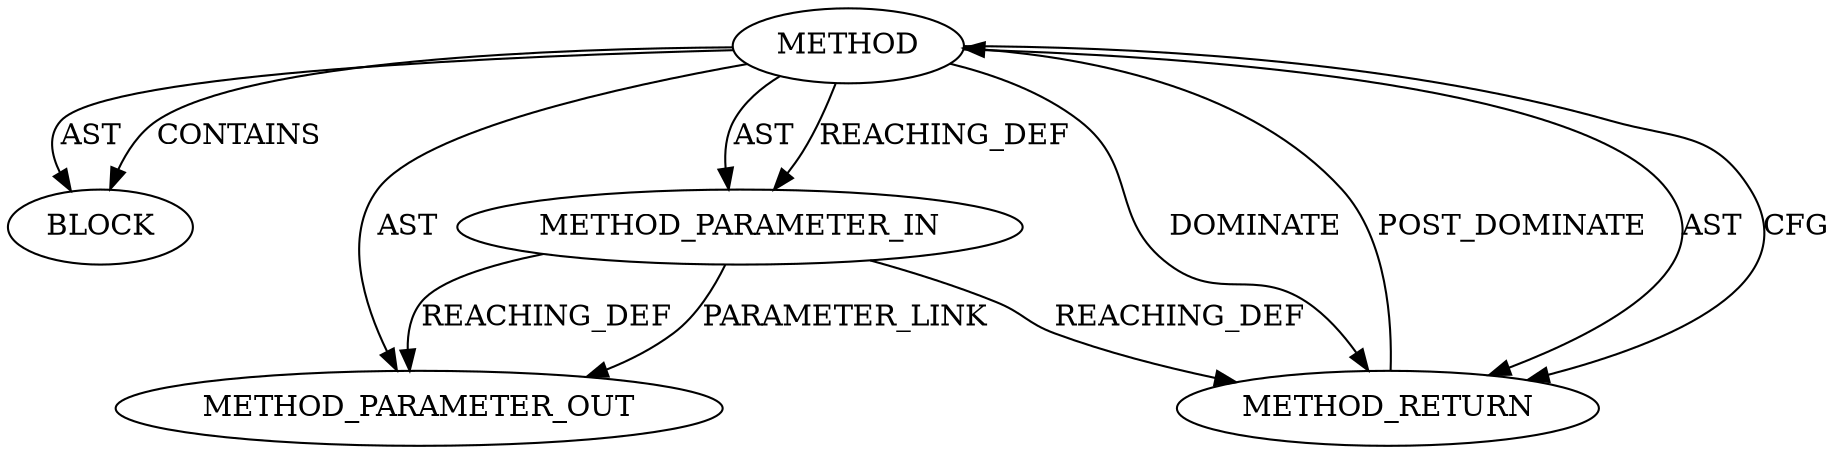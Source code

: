 digraph {
  20301 [label=METHOD AST_PARENT_TYPE="NAMESPACE_BLOCK" AST_PARENT_FULL_NAME="<global>" ORDER=0 CODE="<empty>" FULL_NAME="sk_sleep" IS_EXTERNAL=true FILENAME="<empty>" SIGNATURE="" NAME="sk_sleep"]
  20303 [label=BLOCK ORDER=1 ARGUMENT_INDEX=1 CODE="<empty>" TYPE_FULL_NAME="ANY"]
  20302 [label=METHOD_PARAMETER_IN ORDER=1 CODE="p1" IS_VARIADIC=false TYPE_FULL_NAME="ANY" EVALUATION_STRATEGY="BY_VALUE" INDEX=1 NAME="p1"]
  22128 [label=METHOD_PARAMETER_OUT ORDER=1 CODE="p1" IS_VARIADIC=false TYPE_FULL_NAME="ANY" EVALUATION_STRATEGY="BY_VALUE" INDEX=1 NAME="p1"]
  20304 [label=METHOD_RETURN ORDER=2 CODE="RET" TYPE_FULL_NAME="ANY" EVALUATION_STRATEGY="BY_VALUE"]
  20301 -> 20302 [label=REACHING_DEF VARIABLE=""]
  20302 -> 22128 [label=REACHING_DEF VARIABLE="p1"]
  20302 -> 22128 [label=PARAMETER_LINK ]
  20301 -> 20304 [label=AST ]
  20301 -> 20304 [label=CFG ]
  20301 -> 20303 [label=CONTAINS ]
  20301 -> 20303 [label=AST ]
  20301 -> 20304 [label=DOMINATE ]
  20301 -> 20302 [label=AST ]
  20302 -> 20304 [label=REACHING_DEF VARIABLE="p1"]
  20301 -> 22128 [label=AST ]
  20304 -> 20301 [label=POST_DOMINATE ]
}
